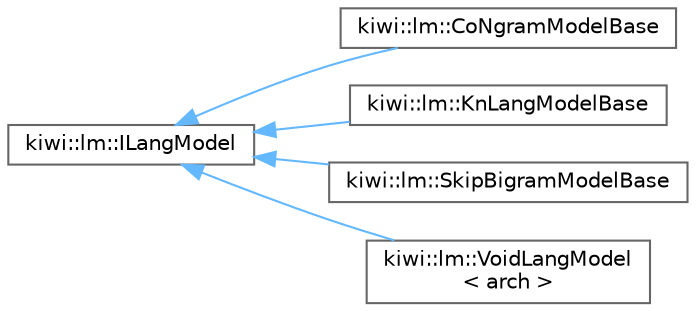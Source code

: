 digraph "Graphical Class Hierarchy"
{
 // LATEX_PDF_SIZE
  bgcolor="transparent";
  edge [fontname=Helvetica,fontsize=10,labelfontname=Helvetica,labelfontsize=10];
  node [fontname=Helvetica,fontsize=10,shape=box,height=0.2,width=0.4];
  rankdir="LR";
  Node0 [id="Node000000",label="kiwi::lm::ILangModel",height=0.2,width=0.4,color="grey40", fillcolor="white", style="filled",URL="$classkiwi_1_1lm_1_1ILangModel.html",tooltip=" "];
  Node0 -> Node1 [id="edge4_Node000000_Node000001",dir="back",color="steelblue1",style="solid",tooltip=" "];
  Node1 [id="Node000001",label="kiwi::lm::CoNgramModelBase",height=0.2,width=0.4,color="grey40", fillcolor="white", style="filled",URL="$classkiwi_1_1lm_1_1CoNgramModelBase.html",tooltip=" "];
  Node0 -> Node2 [id="edge5_Node000000_Node000002",dir="back",color="steelblue1",style="solid",tooltip=" "];
  Node2 [id="Node000002",label="kiwi::lm::KnLangModelBase",height=0.2,width=0.4,color="grey40", fillcolor="white", style="filled",URL="$classkiwi_1_1lm_1_1KnLangModelBase.html",tooltip=" "];
  Node0 -> Node3 [id="edge6_Node000000_Node000003",dir="back",color="steelblue1",style="solid",tooltip=" "];
  Node3 [id="Node000003",label="kiwi::lm::SkipBigramModelBase",height=0.2,width=0.4,color="grey40", fillcolor="white", style="filled",URL="$classkiwi_1_1lm_1_1SkipBigramModelBase.html",tooltip=" "];
  Node0 -> Node4 [id="edge7_Node000000_Node000004",dir="back",color="steelblue1",style="solid",tooltip=" "];
  Node4 [id="Node000004",label="kiwi::lm::VoidLangModel\l\< arch \>",height=0.2,width=0.4,color="grey40", fillcolor="white", style="filled",URL="$classkiwi_1_1lm_1_1VoidLangModel.html",tooltip=" "];
}
